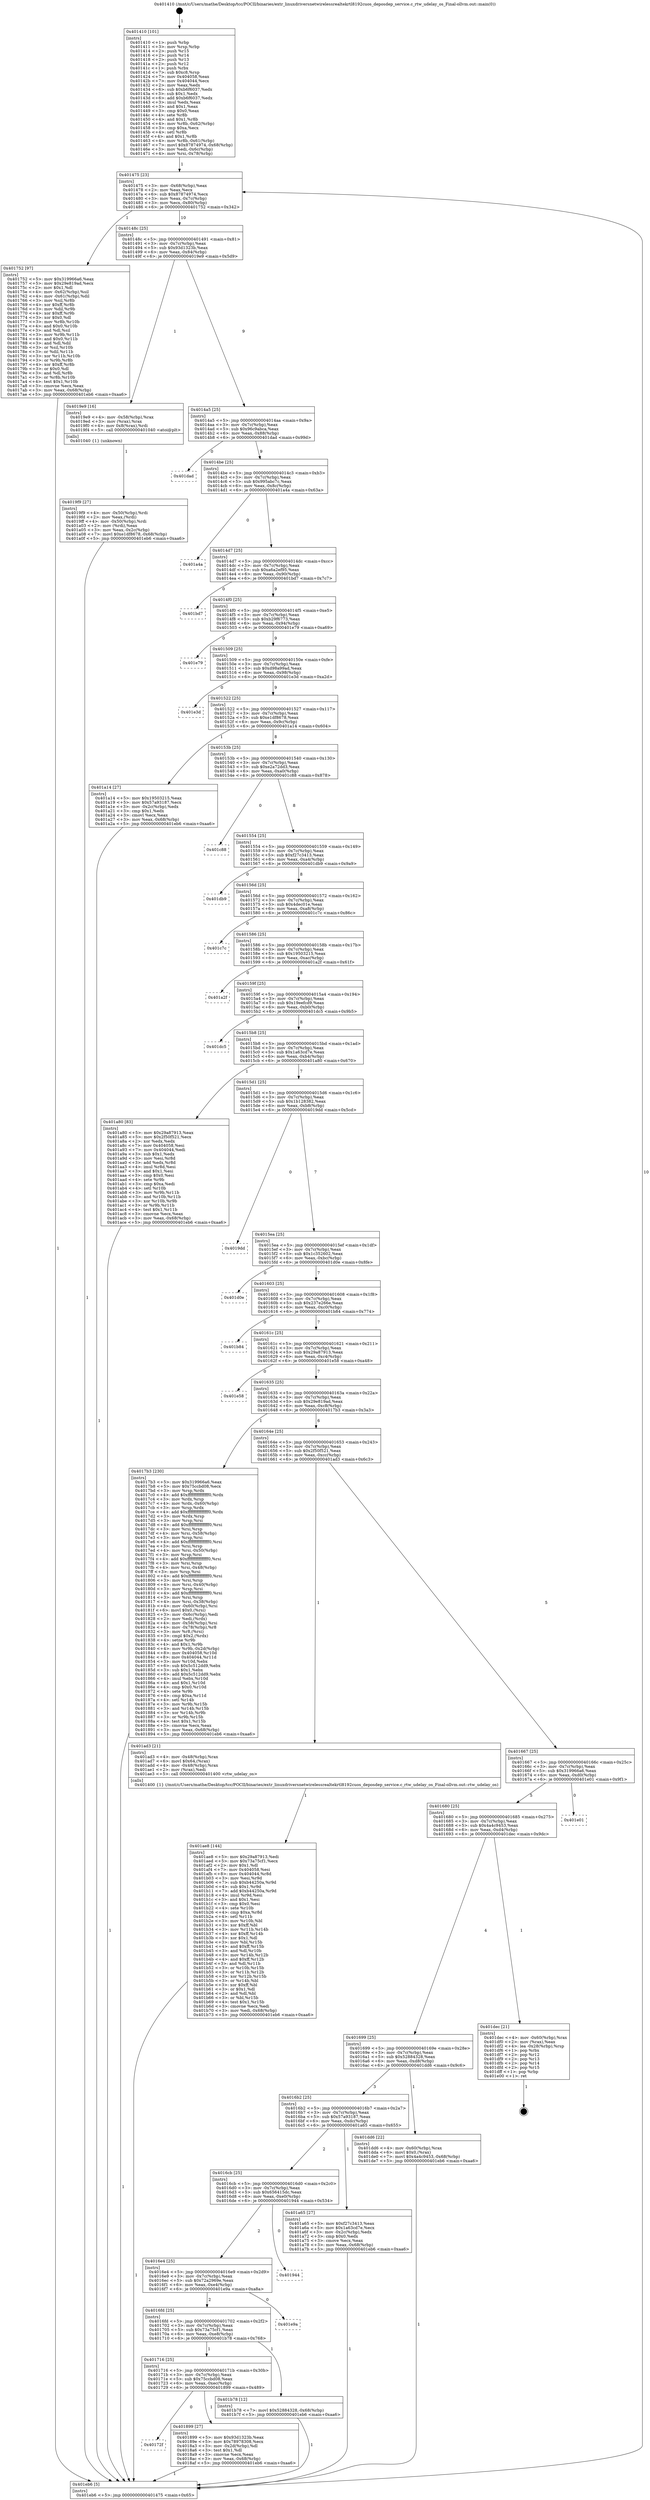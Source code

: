digraph "0x401410" {
  label = "0x401410 (/mnt/c/Users/mathe/Desktop/tcc/POCII/binaries/extr_linuxdriversnetwirelessrealtekrtl8192cuos_deposdep_service.c_rtw_udelay_os_Final-ollvm.out::main(0))"
  labelloc = "t"
  node[shape=record]

  Entry [label="",width=0.3,height=0.3,shape=circle,fillcolor=black,style=filled]
  "0x401475" [label="{
     0x401475 [23]\l
     | [instrs]\l
     &nbsp;&nbsp;0x401475 \<+3\>: mov -0x68(%rbp),%eax\l
     &nbsp;&nbsp;0x401478 \<+2\>: mov %eax,%ecx\l
     &nbsp;&nbsp;0x40147a \<+6\>: sub $0x87874974,%ecx\l
     &nbsp;&nbsp;0x401480 \<+3\>: mov %eax,-0x7c(%rbp)\l
     &nbsp;&nbsp;0x401483 \<+3\>: mov %ecx,-0x80(%rbp)\l
     &nbsp;&nbsp;0x401486 \<+6\>: je 0000000000401752 \<main+0x342\>\l
  }"]
  "0x401752" [label="{
     0x401752 [97]\l
     | [instrs]\l
     &nbsp;&nbsp;0x401752 \<+5\>: mov $0x319966a6,%eax\l
     &nbsp;&nbsp;0x401757 \<+5\>: mov $0x29e819ad,%ecx\l
     &nbsp;&nbsp;0x40175c \<+2\>: mov $0x1,%dl\l
     &nbsp;&nbsp;0x40175e \<+4\>: mov -0x62(%rbp),%sil\l
     &nbsp;&nbsp;0x401762 \<+4\>: mov -0x61(%rbp),%dil\l
     &nbsp;&nbsp;0x401766 \<+3\>: mov %sil,%r8b\l
     &nbsp;&nbsp;0x401769 \<+4\>: xor $0xff,%r8b\l
     &nbsp;&nbsp;0x40176d \<+3\>: mov %dil,%r9b\l
     &nbsp;&nbsp;0x401770 \<+4\>: xor $0xff,%r9b\l
     &nbsp;&nbsp;0x401774 \<+3\>: xor $0x0,%dl\l
     &nbsp;&nbsp;0x401777 \<+3\>: mov %r8b,%r10b\l
     &nbsp;&nbsp;0x40177a \<+4\>: and $0x0,%r10b\l
     &nbsp;&nbsp;0x40177e \<+3\>: and %dl,%sil\l
     &nbsp;&nbsp;0x401781 \<+3\>: mov %r9b,%r11b\l
     &nbsp;&nbsp;0x401784 \<+4\>: and $0x0,%r11b\l
     &nbsp;&nbsp;0x401788 \<+3\>: and %dl,%dil\l
     &nbsp;&nbsp;0x40178b \<+3\>: or %sil,%r10b\l
     &nbsp;&nbsp;0x40178e \<+3\>: or %dil,%r11b\l
     &nbsp;&nbsp;0x401791 \<+3\>: xor %r11b,%r10b\l
     &nbsp;&nbsp;0x401794 \<+3\>: or %r9b,%r8b\l
     &nbsp;&nbsp;0x401797 \<+4\>: xor $0xff,%r8b\l
     &nbsp;&nbsp;0x40179b \<+3\>: or $0x0,%dl\l
     &nbsp;&nbsp;0x40179e \<+3\>: and %dl,%r8b\l
     &nbsp;&nbsp;0x4017a1 \<+3\>: or %r8b,%r10b\l
     &nbsp;&nbsp;0x4017a4 \<+4\>: test $0x1,%r10b\l
     &nbsp;&nbsp;0x4017a8 \<+3\>: cmovne %ecx,%eax\l
     &nbsp;&nbsp;0x4017ab \<+3\>: mov %eax,-0x68(%rbp)\l
     &nbsp;&nbsp;0x4017ae \<+5\>: jmp 0000000000401eb6 \<main+0xaa6\>\l
  }"]
  "0x40148c" [label="{
     0x40148c [25]\l
     | [instrs]\l
     &nbsp;&nbsp;0x40148c \<+5\>: jmp 0000000000401491 \<main+0x81\>\l
     &nbsp;&nbsp;0x401491 \<+3\>: mov -0x7c(%rbp),%eax\l
     &nbsp;&nbsp;0x401494 \<+5\>: sub $0x93d1323b,%eax\l
     &nbsp;&nbsp;0x401499 \<+6\>: mov %eax,-0x84(%rbp)\l
     &nbsp;&nbsp;0x40149f \<+6\>: je 00000000004019e9 \<main+0x5d9\>\l
  }"]
  "0x401eb6" [label="{
     0x401eb6 [5]\l
     | [instrs]\l
     &nbsp;&nbsp;0x401eb6 \<+5\>: jmp 0000000000401475 \<main+0x65\>\l
  }"]
  "0x401410" [label="{
     0x401410 [101]\l
     | [instrs]\l
     &nbsp;&nbsp;0x401410 \<+1\>: push %rbp\l
     &nbsp;&nbsp;0x401411 \<+3\>: mov %rsp,%rbp\l
     &nbsp;&nbsp;0x401414 \<+2\>: push %r15\l
     &nbsp;&nbsp;0x401416 \<+2\>: push %r14\l
     &nbsp;&nbsp;0x401418 \<+2\>: push %r13\l
     &nbsp;&nbsp;0x40141a \<+2\>: push %r12\l
     &nbsp;&nbsp;0x40141c \<+1\>: push %rbx\l
     &nbsp;&nbsp;0x40141d \<+7\>: sub $0xc8,%rsp\l
     &nbsp;&nbsp;0x401424 \<+7\>: mov 0x404058,%eax\l
     &nbsp;&nbsp;0x40142b \<+7\>: mov 0x404044,%ecx\l
     &nbsp;&nbsp;0x401432 \<+2\>: mov %eax,%edx\l
     &nbsp;&nbsp;0x401434 \<+6\>: sub $0xb6f6037,%edx\l
     &nbsp;&nbsp;0x40143a \<+3\>: sub $0x1,%edx\l
     &nbsp;&nbsp;0x40143d \<+6\>: add $0xb6f6037,%edx\l
     &nbsp;&nbsp;0x401443 \<+3\>: imul %edx,%eax\l
     &nbsp;&nbsp;0x401446 \<+3\>: and $0x1,%eax\l
     &nbsp;&nbsp;0x401449 \<+3\>: cmp $0x0,%eax\l
     &nbsp;&nbsp;0x40144c \<+4\>: sete %r8b\l
     &nbsp;&nbsp;0x401450 \<+4\>: and $0x1,%r8b\l
     &nbsp;&nbsp;0x401454 \<+4\>: mov %r8b,-0x62(%rbp)\l
     &nbsp;&nbsp;0x401458 \<+3\>: cmp $0xa,%ecx\l
     &nbsp;&nbsp;0x40145b \<+4\>: setl %r8b\l
     &nbsp;&nbsp;0x40145f \<+4\>: and $0x1,%r8b\l
     &nbsp;&nbsp;0x401463 \<+4\>: mov %r8b,-0x61(%rbp)\l
     &nbsp;&nbsp;0x401467 \<+7\>: movl $0x87874974,-0x68(%rbp)\l
     &nbsp;&nbsp;0x40146e \<+3\>: mov %edi,-0x6c(%rbp)\l
     &nbsp;&nbsp;0x401471 \<+4\>: mov %rsi,-0x78(%rbp)\l
  }"]
  Exit [label="",width=0.3,height=0.3,shape=circle,fillcolor=black,style=filled,peripheries=2]
  "0x4019e9" [label="{
     0x4019e9 [16]\l
     | [instrs]\l
     &nbsp;&nbsp;0x4019e9 \<+4\>: mov -0x58(%rbp),%rax\l
     &nbsp;&nbsp;0x4019ed \<+3\>: mov (%rax),%rax\l
     &nbsp;&nbsp;0x4019f0 \<+4\>: mov 0x8(%rax),%rdi\l
     &nbsp;&nbsp;0x4019f4 \<+5\>: call 0000000000401040 \<atoi@plt\>\l
     | [calls]\l
     &nbsp;&nbsp;0x401040 \{1\} (unknown)\l
  }"]
  "0x4014a5" [label="{
     0x4014a5 [25]\l
     | [instrs]\l
     &nbsp;&nbsp;0x4014a5 \<+5\>: jmp 00000000004014aa \<main+0x9a\>\l
     &nbsp;&nbsp;0x4014aa \<+3\>: mov -0x7c(%rbp),%eax\l
     &nbsp;&nbsp;0x4014ad \<+5\>: sub $0x96c9abca,%eax\l
     &nbsp;&nbsp;0x4014b2 \<+6\>: mov %eax,-0x88(%rbp)\l
     &nbsp;&nbsp;0x4014b8 \<+6\>: je 0000000000401dad \<main+0x99d\>\l
  }"]
  "0x401ae8" [label="{
     0x401ae8 [144]\l
     | [instrs]\l
     &nbsp;&nbsp;0x401ae8 \<+5\>: mov $0x29a87913,%edi\l
     &nbsp;&nbsp;0x401aed \<+5\>: mov $0x73a75cf1,%ecx\l
     &nbsp;&nbsp;0x401af2 \<+2\>: mov $0x1,%dl\l
     &nbsp;&nbsp;0x401af4 \<+7\>: mov 0x404058,%esi\l
     &nbsp;&nbsp;0x401afb \<+8\>: mov 0x404044,%r8d\l
     &nbsp;&nbsp;0x401b03 \<+3\>: mov %esi,%r9d\l
     &nbsp;&nbsp;0x401b06 \<+7\>: sub $0xb44250a,%r9d\l
     &nbsp;&nbsp;0x401b0d \<+4\>: sub $0x1,%r9d\l
     &nbsp;&nbsp;0x401b11 \<+7\>: add $0xb44250a,%r9d\l
     &nbsp;&nbsp;0x401b18 \<+4\>: imul %r9d,%esi\l
     &nbsp;&nbsp;0x401b1c \<+3\>: and $0x1,%esi\l
     &nbsp;&nbsp;0x401b1f \<+3\>: cmp $0x0,%esi\l
     &nbsp;&nbsp;0x401b22 \<+4\>: sete %r10b\l
     &nbsp;&nbsp;0x401b26 \<+4\>: cmp $0xa,%r8d\l
     &nbsp;&nbsp;0x401b2a \<+4\>: setl %r11b\l
     &nbsp;&nbsp;0x401b2e \<+3\>: mov %r10b,%bl\l
     &nbsp;&nbsp;0x401b31 \<+3\>: xor $0xff,%bl\l
     &nbsp;&nbsp;0x401b34 \<+3\>: mov %r11b,%r14b\l
     &nbsp;&nbsp;0x401b37 \<+4\>: xor $0xff,%r14b\l
     &nbsp;&nbsp;0x401b3b \<+3\>: xor $0x1,%dl\l
     &nbsp;&nbsp;0x401b3e \<+3\>: mov %bl,%r15b\l
     &nbsp;&nbsp;0x401b41 \<+4\>: and $0xff,%r15b\l
     &nbsp;&nbsp;0x401b45 \<+3\>: and %dl,%r10b\l
     &nbsp;&nbsp;0x401b48 \<+3\>: mov %r14b,%r12b\l
     &nbsp;&nbsp;0x401b4b \<+4\>: and $0xff,%r12b\l
     &nbsp;&nbsp;0x401b4f \<+3\>: and %dl,%r11b\l
     &nbsp;&nbsp;0x401b52 \<+3\>: or %r10b,%r15b\l
     &nbsp;&nbsp;0x401b55 \<+3\>: or %r11b,%r12b\l
     &nbsp;&nbsp;0x401b58 \<+3\>: xor %r12b,%r15b\l
     &nbsp;&nbsp;0x401b5b \<+3\>: or %r14b,%bl\l
     &nbsp;&nbsp;0x401b5e \<+3\>: xor $0xff,%bl\l
     &nbsp;&nbsp;0x401b61 \<+3\>: or $0x1,%dl\l
     &nbsp;&nbsp;0x401b64 \<+2\>: and %dl,%bl\l
     &nbsp;&nbsp;0x401b66 \<+3\>: or %bl,%r15b\l
     &nbsp;&nbsp;0x401b69 \<+4\>: test $0x1,%r15b\l
     &nbsp;&nbsp;0x401b6d \<+3\>: cmovne %ecx,%edi\l
     &nbsp;&nbsp;0x401b70 \<+3\>: mov %edi,-0x68(%rbp)\l
     &nbsp;&nbsp;0x401b73 \<+5\>: jmp 0000000000401eb6 \<main+0xaa6\>\l
  }"]
  "0x401dad" [label="{
     0x401dad\l
  }", style=dashed]
  "0x4014be" [label="{
     0x4014be [25]\l
     | [instrs]\l
     &nbsp;&nbsp;0x4014be \<+5\>: jmp 00000000004014c3 \<main+0xb3\>\l
     &nbsp;&nbsp;0x4014c3 \<+3\>: mov -0x7c(%rbp),%eax\l
     &nbsp;&nbsp;0x4014c6 \<+5\>: sub $0x995abc7c,%eax\l
     &nbsp;&nbsp;0x4014cb \<+6\>: mov %eax,-0x8c(%rbp)\l
     &nbsp;&nbsp;0x4014d1 \<+6\>: je 0000000000401a4a \<main+0x63a\>\l
  }"]
  "0x4019f9" [label="{
     0x4019f9 [27]\l
     | [instrs]\l
     &nbsp;&nbsp;0x4019f9 \<+4\>: mov -0x50(%rbp),%rdi\l
     &nbsp;&nbsp;0x4019fd \<+2\>: mov %eax,(%rdi)\l
     &nbsp;&nbsp;0x4019ff \<+4\>: mov -0x50(%rbp),%rdi\l
     &nbsp;&nbsp;0x401a03 \<+2\>: mov (%rdi),%eax\l
     &nbsp;&nbsp;0x401a05 \<+3\>: mov %eax,-0x2c(%rbp)\l
     &nbsp;&nbsp;0x401a08 \<+7\>: movl $0xe1df8678,-0x68(%rbp)\l
     &nbsp;&nbsp;0x401a0f \<+5\>: jmp 0000000000401eb6 \<main+0xaa6\>\l
  }"]
  "0x401a4a" [label="{
     0x401a4a\l
  }", style=dashed]
  "0x4014d7" [label="{
     0x4014d7 [25]\l
     | [instrs]\l
     &nbsp;&nbsp;0x4014d7 \<+5\>: jmp 00000000004014dc \<main+0xcc\>\l
     &nbsp;&nbsp;0x4014dc \<+3\>: mov -0x7c(%rbp),%eax\l
     &nbsp;&nbsp;0x4014df \<+5\>: sub $0xa6a2ef95,%eax\l
     &nbsp;&nbsp;0x4014e4 \<+6\>: mov %eax,-0x90(%rbp)\l
     &nbsp;&nbsp;0x4014ea \<+6\>: je 0000000000401bd7 \<main+0x7c7\>\l
  }"]
  "0x40172f" [label="{
     0x40172f\l
  }", style=dashed]
  "0x401bd7" [label="{
     0x401bd7\l
  }", style=dashed]
  "0x4014f0" [label="{
     0x4014f0 [25]\l
     | [instrs]\l
     &nbsp;&nbsp;0x4014f0 \<+5\>: jmp 00000000004014f5 \<main+0xe5\>\l
     &nbsp;&nbsp;0x4014f5 \<+3\>: mov -0x7c(%rbp),%eax\l
     &nbsp;&nbsp;0x4014f8 \<+5\>: sub $0xb29f6773,%eax\l
     &nbsp;&nbsp;0x4014fd \<+6\>: mov %eax,-0x94(%rbp)\l
     &nbsp;&nbsp;0x401503 \<+6\>: je 0000000000401e79 \<main+0xa69\>\l
  }"]
  "0x401899" [label="{
     0x401899 [27]\l
     | [instrs]\l
     &nbsp;&nbsp;0x401899 \<+5\>: mov $0x93d1323b,%eax\l
     &nbsp;&nbsp;0x40189e \<+5\>: mov $0x78978308,%ecx\l
     &nbsp;&nbsp;0x4018a3 \<+3\>: mov -0x2d(%rbp),%dl\l
     &nbsp;&nbsp;0x4018a6 \<+3\>: test $0x1,%dl\l
     &nbsp;&nbsp;0x4018a9 \<+3\>: cmovne %ecx,%eax\l
     &nbsp;&nbsp;0x4018ac \<+3\>: mov %eax,-0x68(%rbp)\l
     &nbsp;&nbsp;0x4018af \<+5\>: jmp 0000000000401eb6 \<main+0xaa6\>\l
  }"]
  "0x401e79" [label="{
     0x401e79\l
  }", style=dashed]
  "0x401509" [label="{
     0x401509 [25]\l
     | [instrs]\l
     &nbsp;&nbsp;0x401509 \<+5\>: jmp 000000000040150e \<main+0xfe\>\l
     &nbsp;&nbsp;0x40150e \<+3\>: mov -0x7c(%rbp),%eax\l
     &nbsp;&nbsp;0x401511 \<+5\>: sub $0xd98a99ad,%eax\l
     &nbsp;&nbsp;0x401516 \<+6\>: mov %eax,-0x98(%rbp)\l
     &nbsp;&nbsp;0x40151c \<+6\>: je 0000000000401e3d \<main+0xa2d\>\l
  }"]
  "0x401716" [label="{
     0x401716 [25]\l
     | [instrs]\l
     &nbsp;&nbsp;0x401716 \<+5\>: jmp 000000000040171b \<main+0x30b\>\l
     &nbsp;&nbsp;0x40171b \<+3\>: mov -0x7c(%rbp),%eax\l
     &nbsp;&nbsp;0x40171e \<+5\>: sub $0x75ccbd08,%eax\l
     &nbsp;&nbsp;0x401723 \<+6\>: mov %eax,-0xec(%rbp)\l
     &nbsp;&nbsp;0x401729 \<+6\>: je 0000000000401899 \<main+0x489\>\l
  }"]
  "0x401e3d" [label="{
     0x401e3d\l
  }", style=dashed]
  "0x401522" [label="{
     0x401522 [25]\l
     | [instrs]\l
     &nbsp;&nbsp;0x401522 \<+5\>: jmp 0000000000401527 \<main+0x117\>\l
     &nbsp;&nbsp;0x401527 \<+3\>: mov -0x7c(%rbp),%eax\l
     &nbsp;&nbsp;0x40152a \<+5\>: sub $0xe1df8678,%eax\l
     &nbsp;&nbsp;0x40152f \<+6\>: mov %eax,-0x9c(%rbp)\l
     &nbsp;&nbsp;0x401535 \<+6\>: je 0000000000401a14 \<main+0x604\>\l
  }"]
  "0x401b78" [label="{
     0x401b78 [12]\l
     | [instrs]\l
     &nbsp;&nbsp;0x401b78 \<+7\>: movl $0x52884328,-0x68(%rbp)\l
     &nbsp;&nbsp;0x401b7f \<+5\>: jmp 0000000000401eb6 \<main+0xaa6\>\l
  }"]
  "0x401a14" [label="{
     0x401a14 [27]\l
     | [instrs]\l
     &nbsp;&nbsp;0x401a14 \<+5\>: mov $0x19503215,%eax\l
     &nbsp;&nbsp;0x401a19 \<+5\>: mov $0x57a93187,%ecx\l
     &nbsp;&nbsp;0x401a1e \<+3\>: mov -0x2c(%rbp),%edx\l
     &nbsp;&nbsp;0x401a21 \<+3\>: cmp $0x1,%edx\l
     &nbsp;&nbsp;0x401a24 \<+3\>: cmovl %ecx,%eax\l
     &nbsp;&nbsp;0x401a27 \<+3\>: mov %eax,-0x68(%rbp)\l
     &nbsp;&nbsp;0x401a2a \<+5\>: jmp 0000000000401eb6 \<main+0xaa6\>\l
  }"]
  "0x40153b" [label="{
     0x40153b [25]\l
     | [instrs]\l
     &nbsp;&nbsp;0x40153b \<+5\>: jmp 0000000000401540 \<main+0x130\>\l
     &nbsp;&nbsp;0x401540 \<+3\>: mov -0x7c(%rbp),%eax\l
     &nbsp;&nbsp;0x401543 \<+5\>: sub $0xe2a72dd3,%eax\l
     &nbsp;&nbsp;0x401548 \<+6\>: mov %eax,-0xa0(%rbp)\l
     &nbsp;&nbsp;0x40154e \<+6\>: je 0000000000401c88 \<main+0x878\>\l
  }"]
  "0x4016fd" [label="{
     0x4016fd [25]\l
     | [instrs]\l
     &nbsp;&nbsp;0x4016fd \<+5\>: jmp 0000000000401702 \<main+0x2f2\>\l
     &nbsp;&nbsp;0x401702 \<+3\>: mov -0x7c(%rbp),%eax\l
     &nbsp;&nbsp;0x401705 \<+5\>: sub $0x73a75cf1,%eax\l
     &nbsp;&nbsp;0x40170a \<+6\>: mov %eax,-0xe8(%rbp)\l
     &nbsp;&nbsp;0x401710 \<+6\>: je 0000000000401b78 \<main+0x768\>\l
  }"]
  "0x401c88" [label="{
     0x401c88\l
  }", style=dashed]
  "0x401554" [label="{
     0x401554 [25]\l
     | [instrs]\l
     &nbsp;&nbsp;0x401554 \<+5\>: jmp 0000000000401559 \<main+0x149\>\l
     &nbsp;&nbsp;0x401559 \<+3\>: mov -0x7c(%rbp),%eax\l
     &nbsp;&nbsp;0x40155c \<+5\>: sub $0xf27c3413,%eax\l
     &nbsp;&nbsp;0x401561 \<+6\>: mov %eax,-0xa4(%rbp)\l
     &nbsp;&nbsp;0x401567 \<+6\>: je 0000000000401db9 \<main+0x9a9\>\l
  }"]
  "0x401e9a" [label="{
     0x401e9a\l
  }", style=dashed]
  "0x401db9" [label="{
     0x401db9\l
  }", style=dashed]
  "0x40156d" [label="{
     0x40156d [25]\l
     | [instrs]\l
     &nbsp;&nbsp;0x40156d \<+5\>: jmp 0000000000401572 \<main+0x162\>\l
     &nbsp;&nbsp;0x401572 \<+3\>: mov -0x7c(%rbp),%eax\l
     &nbsp;&nbsp;0x401575 \<+5\>: sub $0x4dec01e,%eax\l
     &nbsp;&nbsp;0x40157a \<+6\>: mov %eax,-0xa8(%rbp)\l
     &nbsp;&nbsp;0x401580 \<+6\>: je 0000000000401c7c \<main+0x86c\>\l
  }"]
  "0x4016e4" [label="{
     0x4016e4 [25]\l
     | [instrs]\l
     &nbsp;&nbsp;0x4016e4 \<+5\>: jmp 00000000004016e9 \<main+0x2d9\>\l
     &nbsp;&nbsp;0x4016e9 \<+3\>: mov -0x7c(%rbp),%eax\l
     &nbsp;&nbsp;0x4016ec \<+5\>: sub $0x72a2969e,%eax\l
     &nbsp;&nbsp;0x4016f1 \<+6\>: mov %eax,-0xe4(%rbp)\l
     &nbsp;&nbsp;0x4016f7 \<+6\>: je 0000000000401e9a \<main+0xa8a\>\l
  }"]
  "0x401c7c" [label="{
     0x401c7c\l
  }", style=dashed]
  "0x401586" [label="{
     0x401586 [25]\l
     | [instrs]\l
     &nbsp;&nbsp;0x401586 \<+5\>: jmp 000000000040158b \<main+0x17b\>\l
     &nbsp;&nbsp;0x40158b \<+3\>: mov -0x7c(%rbp),%eax\l
     &nbsp;&nbsp;0x40158e \<+5\>: sub $0x19503215,%eax\l
     &nbsp;&nbsp;0x401593 \<+6\>: mov %eax,-0xac(%rbp)\l
     &nbsp;&nbsp;0x401599 \<+6\>: je 0000000000401a2f \<main+0x61f\>\l
  }"]
  "0x401944" [label="{
     0x401944\l
  }", style=dashed]
  "0x401a2f" [label="{
     0x401a2f\l
  }", style=dashed]
  "0x40159f" [label="{
     0x40159f [25]\l
     | [instrs]\l
     &nbsp;&nbsp;0x40159f \<+5\>: jmp 00000000004015a4 \<main+0x194\>\l
     &nbsp;&nbsp;0x4015a4 \<+3\>: mov -0x7c(%rbp),%eax\l
     &nbsp;&nbsp;0x4015a7 \<+5\>: sub $0x19eefcd9,%eax\l
     &nbsp;&nbsp;0x4015ac \<+6\>: mov %eax,-0xb0(%rbp)\l
     &nbsp;&nbsp;0x4015b2 \<+6\>: je 0000000000401dc5 \<main+0x9b5\>\l
  }"]
  "0x4016cb" [label="{
     0x4016cb [25]\l
     | [instrs]\l
     &nbsp;&nbsp;0x4016cb \<+5\>: jmp 00000000004016d0 \<main+0x2c0\>\l
     &nbsp;&nbsp;0x4016d0 \<+3\>: mov -0x7c(%rbp),%eax\l
     &nbsp;&nbsp;0x4016d3 \<+5\>: sub $0x656415dc,%eax\l
     &nbsp;&nbsp;0x4016d8 \<+6\>: mov %eax,-0xe0(%rbp)\l
     &nbsp;&nbsp;0x4016de \<+6\>: je 0000000000401944 \<main+0x534\>\l
  }"]
  "0x401dc5" [label="{
     0x401dc5\l
  }", style=dashed]
  "0x4015b8" [label="{
     0x4015b8 [25]\l
     | [instrs]\l
     &nbsp;&nbsp;0x4015b8 \<+5\>: jmp 00000000004015bd \<main+0x1ad\>\l
     &nbsp;&nbsp;0x4015bd \<+3\>: mov -0x7c(%rbp),%eax\l
     &nbsp;&nbsp;0x4015c0 \<+5\>: sub $0x1a63cd7e,%eax\l
     &nbsp;&nbsp;0x4015c5 \<+6\>: mov %eax,-0xb4(%rbp)\l
     &nbsp;&nbsp;0x4015cb \<+6\>: je 0000000000401a80 \<main+0x670\>\l
  }"]
  "0x401a65" [label="{
     0x401a65 [27]\l
     | [instrs]\l
     &nbsp;&nbsp;0x401a65 \<+5\>: mov $0xf27c3413,%eax\l
     &nbsp;&nbsp;0x401a6a \<+5\>: mov $0x1a63cd7e,%ecx\l
     &nbsp;&nbsp;0x401a6f \<+3\>: mov -0x2c(%rbp),%edx\l
     &nbsp;&nbsp;0x401a72 \<+3\>: cmp $0x0,%edx\l
     &nbsp;&nbsp;0x401a75 \<+3\>: cmove %ecx,%eax\l
     &nbsp;&nbsp;0x401a78 \<+3\>: mov %eax,-0x68(%rbp)\l
     &nbsp;&nbsp;0x401a7b \<+5\>: jmp 0000000000401eb6 \<main+0xaa6\>\l
  }"]
  "0x401a80" [label="{
     0x401a80 [83]\l
     | [instrs]\l
     &nbsp;&nbsp;0x401a80 \<+5\>: mov $0x29a87913,%eax\l
     &nbsp;&nbsp;0x401a85 \<+5\>: mov $0x2f50f521,%ecx\l
     &nbsp;&nbsp;0x401a8a \<+2\>: xor %edx,%edx\l
     &nbsp;&nbsp;0x401a8c \<+7\>: mov 0x404058,%esi\l
     &nbsp;&nbsp;0x401a93 \<+7\>: mov 0x404044,%edi\l
     &nbsp;&nbsp;0x401a9a \<+3\>: sub $0x1,%edx\l
     &nbsp;&nbsp;0x401a9d \<+3\>: mov %esi,%r8d\l
     &nbsp;&nbsp;0x401aa0 \<+3\>: add %edx,%r8d\l
     &nbsp;&nbsp;0x401aa3 \<+4\>: imul %r8d,%esi\l
     &nbsp;&nbsp;0x401aa7 \<+3\>: and $0x1,%esi\l
     &nbsp;&nbsp;0x401aaa \<+3\>: cmp $0x0,%esi\l
     &nbsp;&nbsp;0x401aad \<+4\>: sete %r9b\l
     &nbsp;&nbsp;0x401ab1 \<+3\>: cmp $0xa,%edi\l
     &nbsp;&nbsp;0x401ab4 \<+4\>: setl %r10b\l
     &nbsp;&nbsp;0x401ab8 \<+3\>: mov %r9b,%r11b\l
     &nbsp;&nbsp;0x401abb \<+3\>: and %r10b,%r11b\l
     &nbsp;&nbsp;0x401abe \<+3\>: xor %r10b,%r9b\l
     &nbsp;&nbsp;0x401ac1 \<+3\>: or %r9b,%r11b\l
     &nbsp;&nbsp;0x401ac4 \<+4\>: test $0x1,%r11b\l
     &nbsp;&nbsp;0x401ac8 \<+3\>: cmovne %ecx,%eax\l
     &nbsp;&nbsp;0x401acb \<+3\>: mov %eax,-0x68(%rbp)\l
     &nbsp;&nbsp;0x401ace \<+5\>: jmp 0000000000401eb6 \<main+0xaa6\>\l
  }"]
  "0x4015d1" [label="{
     0x4015d1 [25]\l
     | [instrs]\l
     &nbsp;&nbsp;0x4015d1 \<+5\>: jmp 00000000004015d6 \<main+0x1c6\>\l
     &nbsp;&nbsp;0x4015d6 \<+3\>: mov -0x7c(%rbp),%eax\l
     &nbsp;&nbsp;0x4015d9 \<+5\>: sub $0x1b128382,%eax\l
     &nbsp;&nbsp;0x4015de \<+6\>: mov %eax,-0xb8(%rbp)\l
     &nbsp;&nbsp;0x4015e4 \<+6\>: je 00000000004019dd \<main+0x5cd\>\l
  }"]
  "0x4016b2" [label="{
     0x4016b2 [25]\l
     | [instrs]\l
     &nbsp;&nbsp;0x4016b2 \<+5\>: jmp 00000000004016b7 \<main+0x2a7\>\l
     &nbsp;&nbsp;0x4016b7 \<+3\>: mov -0x7c(%rbp),%eax\l
     &nbsp;&nbsp;0x4016ba \<+5\>: sub $0x57a93187,%eax\l
     &nbsp;&nbsp;0x4016bf \<+6\>: mov %eax,-0xdc(%rbp)\l
     &nbsp;&nbsp;0x4016c5 \<+6\>: je 0000000000401a65 \<main+0x655\>\l
  }"]
  "0x4019dd" [label="{
     0x4019dd\l
  }", style=dashed]
  "0x4015ea" [label="{
     0x4015ea [25]\l
     | [instrs]\l
     &nbsp;&nbsp;0x4015ea \<+5\>: jmp 00000000004015ef \<main+0x1df\>\l
     &nbsp;&nbsp;0x4015ef \<+3\>: mov -0x7c(%rbp),%eax\l
     &nbsp;&nbsp;0x4015f2 \<+5\>: sub $0x1c352602,%eax\l
     &nbsp;&nbsp;0x4015f7 \<+6\>: mov %eax,-0xbc(%rbp)\l
     &nbsp;&nbsp;0x4015fd \<+6\>: je 0000000000401d0e \<main+0x8fe\>\l
  }"]
  "0x401dd6" [label="{
     0x401dd6 [22]\l
     | [instrs]\l
     &nbsp;&nbsp;0x401dd6 \<+4\>: mov -0x60(%rbp),%rax\l
     &nbsp;&nbsp;0x401dda \<+6\>: movl $0x0,(%rax)\l
     &nbsp;&nbsp;0x401de0 \<+7\>: movl $0x4a4c9453,-0x68(%rbp)\l
     &nbsp;&nbsp;0x401de7 \<+5\>: jmp 0000000000401eb6 \<main+0xaa6\>\l
  }"]
  "0x401d0e" [label="{
     0x401d0e\l
  }", style=dashed]
  "0x401603" [label="{
     0x401603 [25]\l
     | [instrs]\l
     &nbsp;&nbsp;0x401603 \<+5\>: jmp 0000000000401608 \<main+0x1f8\>\l
     &nbsp;&nbsp;0x401608 \<+3\>: mov -0x7c(%rbp),%eax\l
     &nbsp;&nbsp;0x40160b \<+5\>: sub $0x237e266e,%eax\l
     &nbsp;&nbsp;0x401610 \<+6\>: mov %eax,-0xc0(%rbp)\l
     &nbsp;&nbsp;0x401616 \<+6\>: je 0000000000401b84 \<main+0x774\>\l
  }"]
  "0x401699" [label="{
     0x401699 [25]\l
     | [instrs]\l
     &nbsp;&nbsp;0x401699 \<+5\>: jmp 000000000040169e \<main+0x28e\>\l
     &nbsp;&nbsp;0x40169e \<+3\>: mov -0x7c(%rbp),%eax\l
     &nbsp;&nbsp;0x4016a1 \<+5\>: sub $0x52884328,%eax\l
     &nbsp;&nbsp;0x4016a6 \<+6\>: mov %eax,-0xd8(%rbp)\l
     &nbsp;&nbsp;0x4016ac \<+6\>: je 0000000000401dd6 \<main+0x9c6\>\l
  }"]
  "0x401b84" [label="{
     0x401b84\l
  }", style=dashed]
  "0x40161c" [label="{
     0x40161c [25]\l
     | [instrs]\l
     &nbsp;&nbsp;0x40161c \<+5\>: jmp 0000000000401621 \<main+0x211\>\l
     &nbsp;&nbsp;0x401621 \<+3\>: mov -0x7c(%rbp),%eax\l
     &nbsp;&nbsp;0x401624 \<+5\>: sub $0x29a87913,%eax\l
     &nbsp;&nbsp;0x401629 \<+6\>: mov %eax,-0xc4(%rbp)\l
     &nbsp;&nbsp;0x40162f \<+6\>: je 0000000000401e58 \<main+0xa48\>\l
  }"]
  "0x401dec" [label="{
     0x401dec [21]\l
     | [instrs]\l
     &nbsp;&nbsp;0x401dec \<+4\>: mov -0x60(%rbp),%rax\l
     &nbsp;&nbsp;0x401df0 \<+2\>: mov (%rax),%eax\l
     &nbsp;&nbsp;0x401df2 \<+4\>: lea -0x28(%rbp),%rsp\l
     &nbsp;&nbsp;0x401df6 \<+1\>: pop %rbx\l
     &nbsp;&nbsp;0x401df7 \<+2\>: pop %r12\l
     &nbsp;&nbsp;0x401df9 \<+2\>: pop %r13\l
     &nbsp;&nbsp;0x401dfb \<+2\>: pop %r14\l
     &nbsp;&nbsp;0x401dfd \<+2\>: pop %r15\l
     &nbsp;&nbsp;0x401dff \<+1\>: pop %rbp\l
     &nbsp;&nbsp;0x401e00 \<+1\>: ret\l
  }"]
  "0x401e58" [label="{
     0x401e58\l
  }", style=dashed]
  "0x401635" [label="{
     0x401635 [25]\l
     | [instrs]\l
     &nbsp;&nbsp;0x401635 \<+5\>: jmp 000000000040163a \<main+0x22a\>\l
     &nbsp;&nbsp;0x40163a \<+3\>: mov -0x7c(%rbp),%eax\l
     &nbsp;&nbsp;0x40163d \<+5\>: sub $0x29e819ad,%eax\l
     &nbsp;&nbsp;0x401642 \<+6\>: mov %eax,-0xc8(%rbp)\l
     &nbsp;&nbsp;0x401648 \<+6\>: je 00000000004017b3 \<main+0x3a3\>\l
  }"]
  "0x401680" [label="{
     0x401680 [25]\l
     | [instrs]\l
     &nbsp;&nbsp;0x401680 \<+5\>: jmp 0000000000401685 \<main+0x275\>\l
     &nbsp;&nbsp;0x401685 \<+3\>: mov -0x7c(%rbp),%eax\l
     &nbsp;&nbsp;0x401688 \<+5\>: sub $0x4a4c9453,%eax\l
     &nbsp;&nbsp;0x40168d \<+6\>: mov %eax,-0xd4(%rbp)\l
     &nbsp;&nbsp;0x401693 \<+6\>: je 0000000000401dec \<main+0x9dc\>\l
  }"]
  "0x4017b3" [label="{
     0x4017b3 [230]\l
     | [instrs]\l
     &nbsp;&nbsp;0x4017b3 \<+5\>: mov $0x319966a6,%eax\l
     &nbsp;&nbsp;0x4017b8 \<+5\>: mov $0x75ccbd08,%ecx\l
     &nbsp;&nbsp;0x4017bd \<+3\>: mov %rsp,%rdx\l
     &nbsp;&nbsp;0x4017c0 \<+4\>: add $0xfffffffffffffff0,%rdx\l
     &nbsp;&nbsp;0x4017c4 \<+3\>: mov %rdx,%rsp\l
     &nbsp;&nbsp;0x4017c7 \<+4\>: mov %rdx,-0x60(%rbp)\l
     &nbsp;&nbsp;0x4017cb \<+3\>: mov %rsp,%rdx\l
     &nbsp;&nbsp;0x4017ce \<+4\>: add $0xfffffffffffffff0,%rdx\l
     &nbsp;&nbsp;0x4017d2 \<+3\>: mov %rdx,%rsp\l
     &nbsp;&nbsp;0x4017d5 \<+3\>: mov %rsp,%rsi\l
     &nbsp;&nbsp;0x4017d8 \<+4\>: add $0xfffffffffffffff0,%rsi\l
     &nbsp;&nbsp;0x4017dc \<+3\>: mov %rsi,%rsp\l
     &nbsp;&nbsp;0x4017df \<+4\>: mov %rsi,-0x58(%rbp)\l
     &nbsp;&nbsp;0x4017e3 \<+3\>: mov %rsp,%rsi\l
     &nbsp;&nbsp;0x4017e6 \<+4\>: add $0xfffffffffffffff0,%rsi\l
     &nbsp;&nbsp;0x4017ea \<+3\>: mov %rsi,%rsp\l
     &nbsp;&nbsp;0x4017ed \<+4\>: mov %rsi,-0x50(%rbp)\l
     &nbsp;&nbsp;0x4017f1 \<+3\>: mov %rsp,%rsi\l
     &nbsp;&nbsp;0x4017f4 \<+4\>: add $0xfffffffffffffff0,%rsi\l
     &nbsp;&nbsp;0x4017f8 \<+3\>: mov %rsi,%rsp\l
     &nbsp;&nbsp;0x4017fb \<+4\>: mov %rsi,-0x48(%rbp)\l
     &nbsp;&nbsp;0x4017ff \<+3\>: mov %rsp,%rsi\l
     &nbsp;&nbsp;0x401802 \<+4\>: add $0xfffffffffffffff0,%rsi\l
     &nbsp;&nbsp;0x401806 \<+3\>: mov %rsi,%rsp\l
     &nbsp;&nbsp;0x401809 \<+4\>: mov %rsi,-0x40(%rbp)\l
     &nbsp;&nbsp;0x40180d \<+3\>: mov %rsp,%rsi\l
     &nbsp;&nbsp;0x401810 \<+4\>: add $0xfffffffffffffff0,%rsi\l
     &nbsp;&nbsp;0x401814 \<+3\>: mov %rsi,%rsp\l
     &nbsp;&nbsp;0x401817 \<+4\>: mov %rsi,-0x38(%rbp)\l
     &nbsp;&nbsp;0x40181b \<+4\>: mov -0x60(%rbp),%rsi\l
     &nbsp;&nbsp;0x40181f \<+6\>: movl $0x0,(%rsi)\l
     &nbsp;&nbsp;0x401825 \<+3\>: mov -0x6c(%rbp),%edi\l
     &nbsp;&nbsp;0x401828 \<+2\>: mov %edi,(%rdx)\l
     &nbsp;&nbsp;0x40182a \<+4\>: mov -0x58(%rbp),%rsi\l
     &nbsp;&nbsp;0x40182e \<+4\>: mov -0x78(%rbp),%r8\l
     &nbsp;&nbsp;0x401832 \<+3\>: mov %r8,(%rsi)\l
     &nbsp;&nbsp;0x401835 \<+3\>: cmpl $0x2,(%rdx)\l
     &nbsp;&nbsp;0x401838 \<+4\>: setne %r9b\l
     &nbsp;&nbsp;0x40183c \<+4\>: and $0x1,%r9b\l
     &nbsp;&nbsp;0x401840 \<+4\>: mov %r9b,-0x2d(%rbp)\l
     &nbsp;&nbsp;0x401844 \<+8\>: mov 0x404058,%r10d\l
     &nbsp;&nbsp;0x40184c \<+8\>: mov 0x404044,%r11d\l
     &nbsp;&nbsp;0x401854 \<+3\>: mov %r10d,%ebx\l
     &nbsp;&nbsp;0x401857 \<+6\>: sub $0x5c512dd9,%ebx\l
     &nbsp;&nbsp;0x40185d \<+3\>: sub $0x1,%ebx\l
     &nbsp;&nbsp;0x401860 \<+6\>: add $0x5c512dd9,%ebx\l
     &nbsp;&nbsp;0x401866 \<+4\>: imul %ebx,%r10d\l
     &nbsp;&nbsp;0x40186a \<+4\>: and $0x1,%r10d\l
     &nbsp;&nbsp;0x40186e \<+4\>: cmp $0x0,%r10d\l
     &nbsp;&nbsp;0x401872 \<+4\>: sete %r9b\l
     &nbsp;&nbsp;0x401876 \<+4\>: cmp $0xa,%r11d\l
     &nbsp;&nbsp;0x40187a \<+4\>: setl %r14b\l
     &nbsp;&nbsp;0x40187e \<+3\>: mov %r9b,%r15b\l
     &nbsp;&nbsp;0x401881 \<+3\>: and %r14b,%r15b\l
     &nbsp;&nbsp;0x401884 \<+3\>: xor %r14b,%r9b\l
     &nbsp;&nbsp;0x401887 \<+3\>: or %r9b,%r15b\l
     &nbsp;&nbsp;0x40188a \<+4\>: test $0x1,%r15b\l
     &nbsp;&nbsp;0x40188e \<+3\>: cmovne %ecx,%eax\l
     &nbsp;&nbsp;0x401891 \<+3\>: mov %eax,-0x68(%rbp)\l
     &nbsp;&nbsp;0x401894 \<+5\>: jmp 0000000000401eb6 \<main+0xaa6\>\l
  }"]
  "0x40164e" [label="{
     0x40164e [25]\l
     | [instrs]\l
     &nbsp;&nbsp;0x40164e \<+5\>: jmp 0000000000401653 \<main+0x243\>\l
     &nbsp;&nbsp;0x401653 \<+3\>: mov -0x7c(%rbp),%eax\l
     &nbsp;&nbsp;0x401656 \<+5\>: sub $0x2f50f521,%eax\l
     &nbsp;&nbsp;0x40165b \<+6\>: mov %eax,-0xcc(%rbp)\l
     &nbsp;&nbsp;0x401661 \<+6\>: je 0000000000401ad3 \<main+0x6c3\>\l
  }"]
  "0x401e01" [label="{
     0x401e01\l
  }", style=dashed]
  "0x401ad3" [label="{
     0x401ad3 [21]\l
     | [instrs]\l
     &nbsp;&nbsp;0x401ad3 \<+4\>: mov -0x48(%rbp),%rax\l
     &nbsp;&nbsp;0x401ad7 \<+6\>: movl $0x64,(%rax)\l
     &nbsp;&nbsp;0x401add \<+4\>: mov -0x48(%rbp),%rax\l
     &nbsp;&nbsp;0x401ae1 \<+2\>: mov (%rax),%edi\l
     &nbsp;&nbsp;0x401ae3 \<+5\>: call 0000000000401400 \<rtw_udelay_os\>\l
     | [calls]\l
     &nbsp;&nbsp;0x401400 \{1\} (/mnt/c/Users/mathe/Desktop/tcc/POCII/binaries/extr_linuxdriversnetwirelessrealtekrtl8192cuos_deposdep_service.c_rtw_udelay_os_Final-ollvm.out::rtw_udelay_os)\l
  }"]
  "0x401667" [label="{
     0x401667 [25]\l
     | [instrs]\l
     &nbsp;&nbsp;0x401667 \<+5\>: jmp 000000000040166c \<main+0x25c\>\l
     &nbsp;&nbsp;0x40166c \<+3\>: mov -0x7c(%rbp),%eax\l
     &nbsp;&nbsp;0x40166f \<+5\>: sub $0x319966a6,%eax\l
     &nbsp;&nbsp;0x401674 \<+6\>: mov %eax,-0xd0(%rbp)\l
     &nbsp;&nbsp;0x40167a \<+6\>: je 0000000000401e01 \<main+0x9f1\>\l
  }"]
  Entry -> "0x401410" [label=" 1"]
  "0x401475" -> "0x401752" [label=" 1"]
  "0x401475" -> "0x40148c" [label=" 10"]
  "0x401752" -> "0x401eb6" [label=" 1"]
  "0x401410" -> "0x401475" [label=" 1"]
  "0x401eb6" -> "0x401475" [label=" 10"]
  "0x401dec" -> Exit [label=" 1"]
  "0x40148c" -> "0x4019e9" [label=" 1"]
  "0x40148c" -> "0x4014a5" [label=" 9"]
  "0x401dd6" -> "0x401eb6" [label=" 1"]
  "0x4014a5" -> "0x401dad" [label=" 0"]
  "0x4014a5" -> "0x4014be" [label=" 9"]
  "0x401b78" -> "0x401eb6" [label=" 1"]
  "0x4014be" -> "0x401a4a" [label=" 0"]
  "0x4014be" -> "0x4014d7" [label=" 9"]
  "0x401ae8" -> "0x401eb6" [label=" 1"]
  "0x4014d7" -> "0x401bd7" [label=" 0"]
  "0x4014d7" -> "0x4014f0" [label=" 9"]
  "0x401ad3" -> "0x401ae8" [label=" 1"]
  "0x4014f0" -> "0x401e79" [label=" 0"]
  "0x4014f0" -> "0x401509" [label=" 9"]
  "0x401a80" -> "0x401eb6" [label=" 1"]
  "0x401509" -> "0x401e3d" [label=" 0"]
  "0x401509" -> "0x401522" [label=" 9"]
  "0x401a14" -> "0x401eb6" [label=" 1"]
  "0x401522" -> "0x401a14" [label=" 1"]
  "0x401522" -> "0x40153b" [label=" 8"]
  "0x4019f9" -> "0x401eb6" [label=" 1"]
  "0x40153b" -> "0x401c88" [label=" 0"]
  "0x40153b" -> "0x401554" [label=" 8"]
  "0x401899" -> "0x401eb6" [label=" 1"]
  "0x401554" -> "0x401db9" [label=" 0"]
  "0x401554" -> "0x40156d" [label=" 8"]
  "0x401716" -> "0x40172f" [label=" 0"]
  "0x40156d" -> "0x401c7c" [label=" 0"]
  "0x40156d" -> "0x401586" [label=" 8"]
  "0x401a65" -> "0x401eb6" [label=" 1"]
  "0x401586" -> "0x401a2f" [label=" 0"]
  "0x401586" -> "0x40159f" [label=" 8"]
  "0x4016fd" -> "0x401716" [label=" 1"]
  "0x40159f" -> "0x401dc5" [label=" 0"]
  "0x40159f" -> "0x4015b8" [label=" 8"]
  "0x4019e9" -> "0x4019f9" [label=" 1"]
  "0x4015b8" -> "0x401a80" [label=" 1"]
  "0x4015b8" -> "0x4015d1" [label=" 7"]
  "0x4016e4" -> "0x4016fd" [label=" 2"]
  "0x4015d1" -> "0x4019dd" [label=" 0"]
  "0x4015d1" -> "0x4015ea" [label=" 7"]
  "0x401716" -> "0x401899" [label=" 1"]
  "0x4015ea" -> "0x401d0e" [label=" 0"]
  "0x4015ea" -> "0x401603" [label=" 7"]
  "0x4016cb" -> "0x4016e4" [label=" 2"]
  "0x401603" -> "0x401b84" [label=" 0"]
  "0x401603" -> "0x40161c" [label=" 7"]
  "0x4016fd" -> "0x401b78" [label=" 1"]
  "0x40161c" -> "0x401e58" [label=" 0"]
  "0x40161c" -> "0x401635" [label=" 7"]
  "0x4016b2" -> "0x4016cb" [label=" 2"]
  "0x401635" -> "0x4017b3" [label=" 1"]
  "0x401635" -> "0x40164e" [label=" 6"]
  "0x4017b3" -> "0x401eb6" [label=" 1"]
  "0x4016e4" -> "0x401e9a" [label=" 0"]
  "0x40164e" -> "0x401ad3" [label=" 1"]
  "0x40164e" -> "0x401667" [label=" 5"]
  "0x401699" -> "0x4016b2" [label=" 3"]
  "0x401667" -> "0x401e01" [label=" 0"]
  "0x401667" -> "0x401680" [label=" 5"]
  "0x4016b2" -> "0x401a65" [label=" 1"]
  "0x401680" -> "0x401dec" [label=" 1"]
  "0x401680" -> "0x401699" [label=" 4"]
  "0x4016cb" -> "0x401944" [label=" 0"]
  "0x401699" -> "0x401dd6" [label=" 1"]
}
